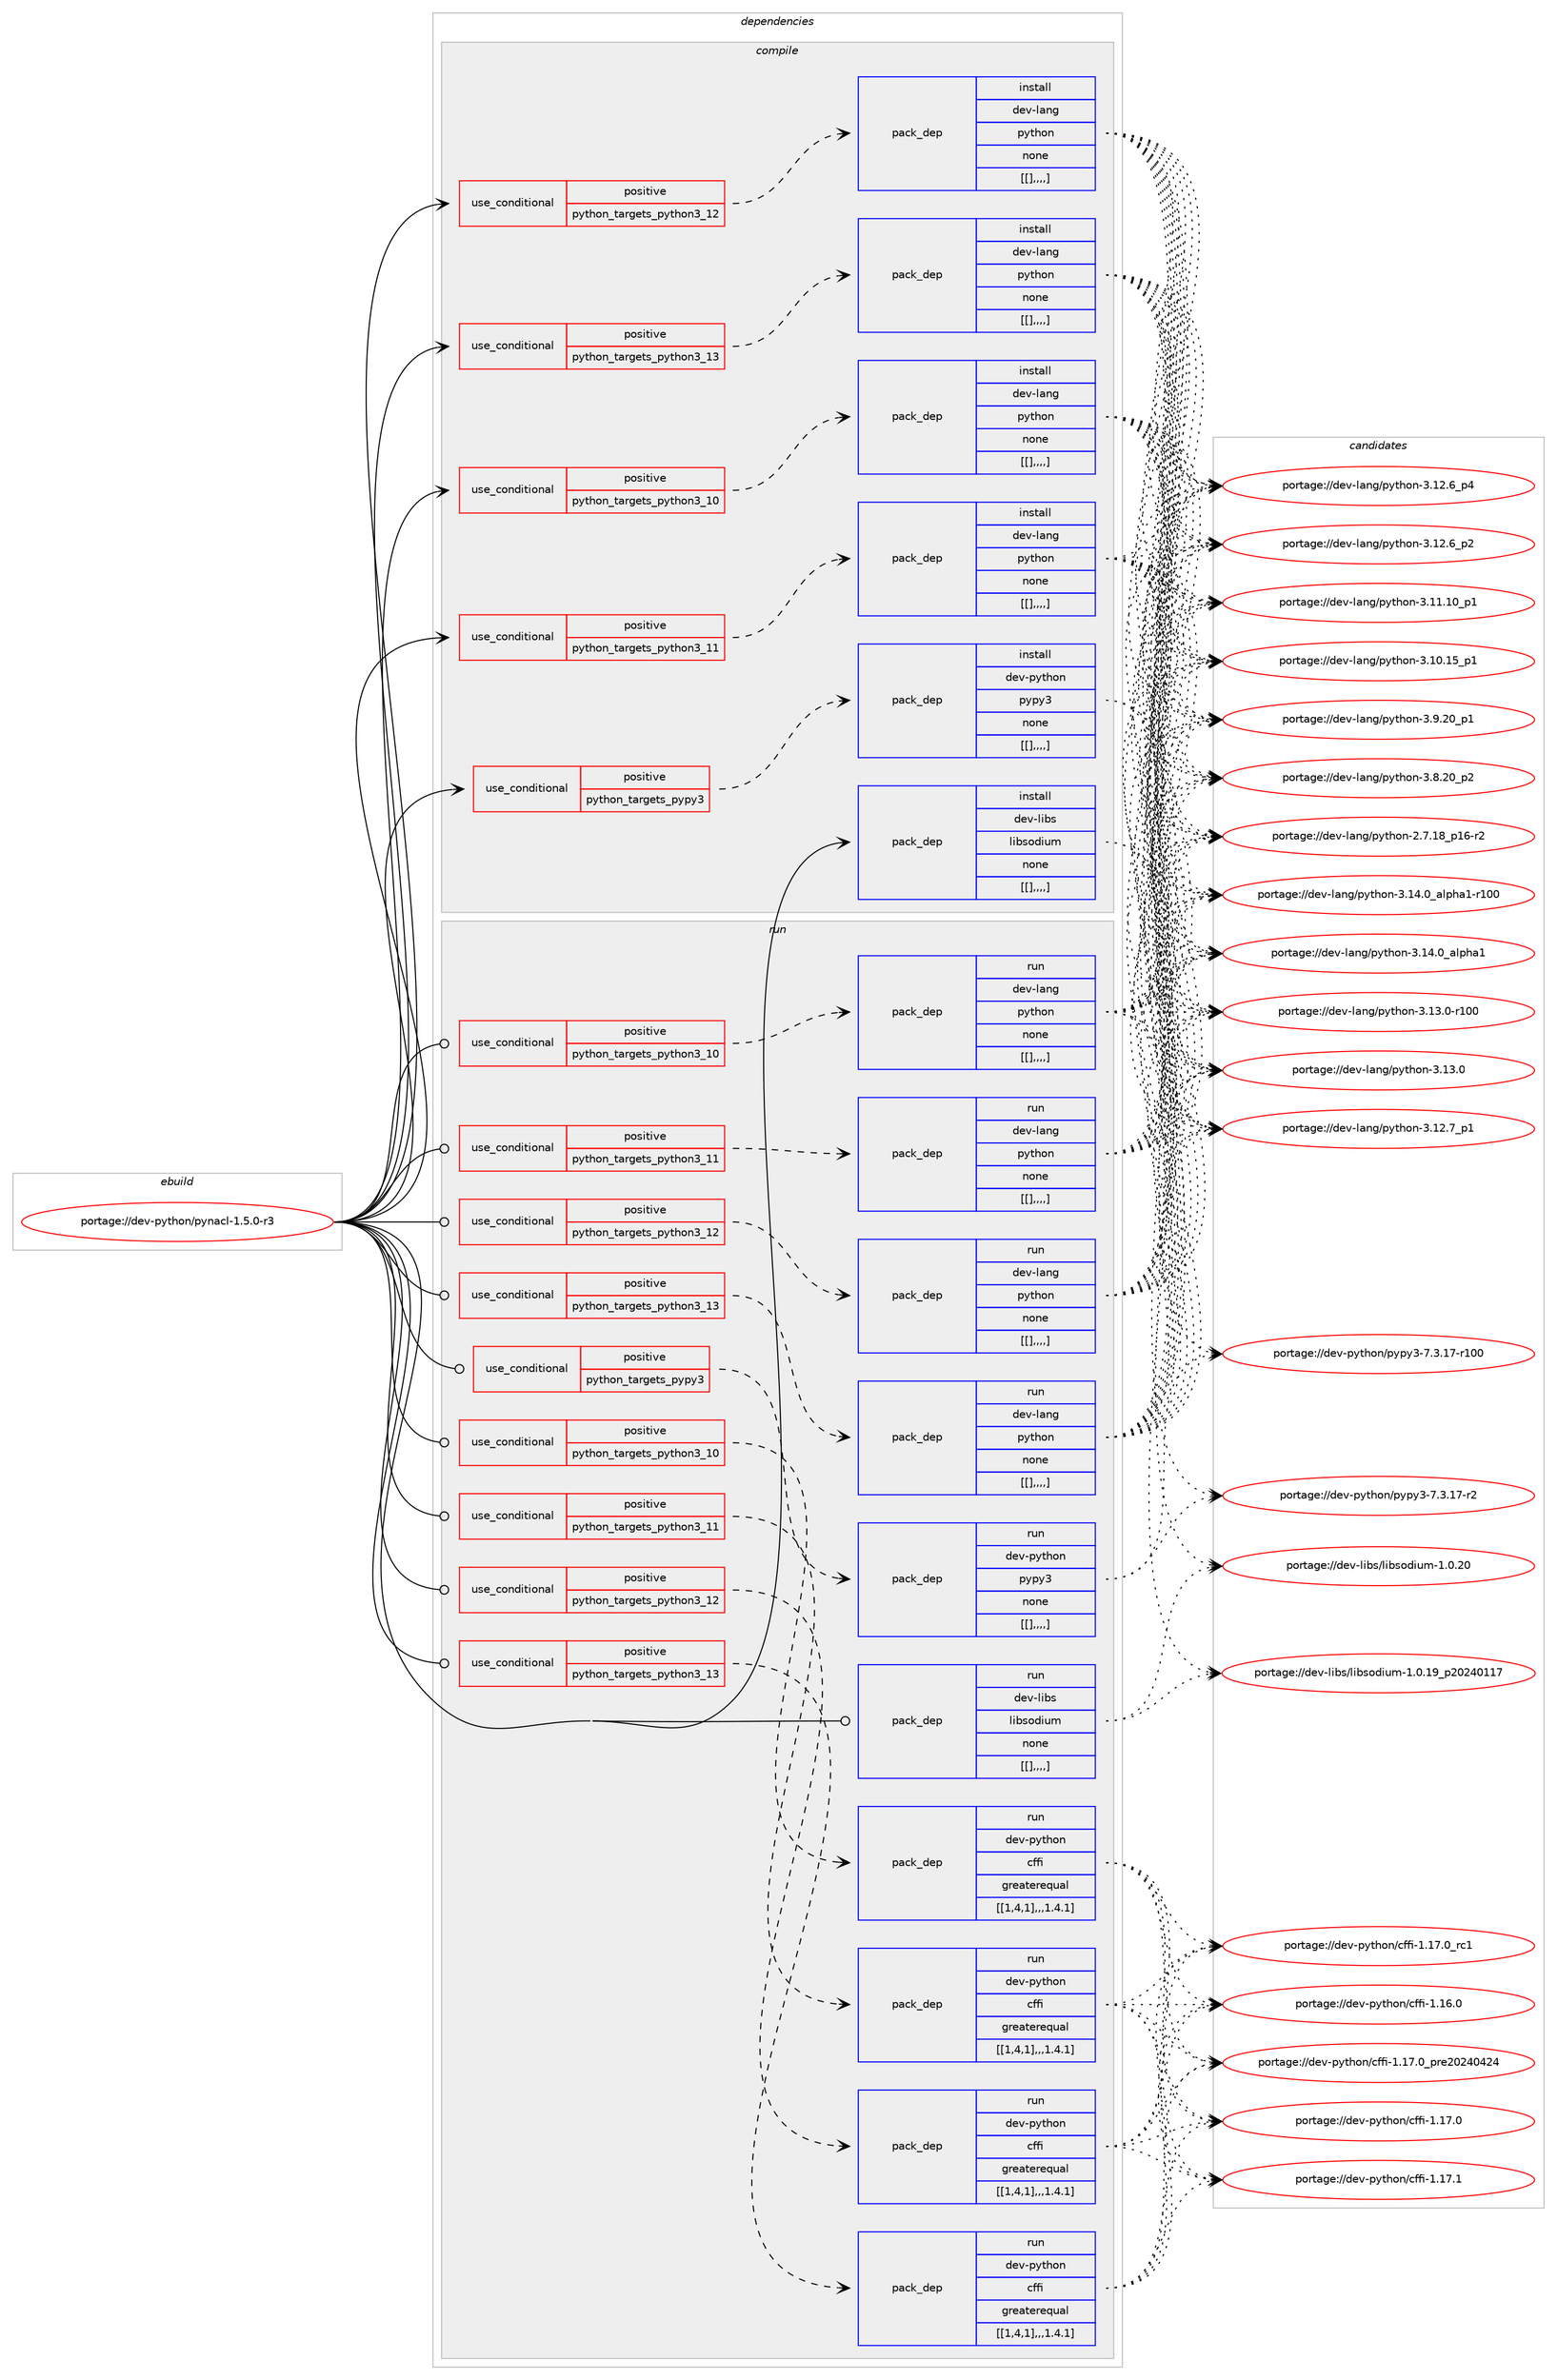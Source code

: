 digraph prolog {

# *************
# Graph options
# *************

newrank=true;
concentrate=true;
compound=true;
graph [rankdir=LR,fontname=Helvetica,fontsize=10,ranksep=1.5];#, ranksep=2.5, nodesep=0.2];
edge  [arrowhead=vee];
node  [fontname=Helvetica,fontsize=10];

# **********
# The ebuild
# **********

subgraph cluster_leftcol {
color=gray;
label=<<i>ebuild</i>>;
id [label="portage://dev-python/pynacl-1.5.0-r3", color=red, width=4, href="../dev-python/pynacl-1.5.0-r3.svg"];
}

# ****************
# The dependencies
# ****************

subgraph cluster_midcol {
color=gray;
label=<<i>dependencies</i>>;
subgraph cluster_compile {
fillcolor="#eeeeee";
style=filled;
label=<<i>compile</i>>;
subgraph cond39796 {
dependency163844 [label=<<TABLE BORDER="0" CELLBORDER="1" CELLSPACING="0" CELLPADDING="4"><TR><TD ROWSPAN="3" CELLPADDING="10">use_conditional</TD></TR><TR><TD>positive</TD></TR><TR><TD>python_targets_pypy3</TD></TR></TABLE>>, shape=none, color=red];
subgraph pack122726 {
dependency163864 [label=<<TABLE BORDER="0" CELLBORDER="1" CELLSPACING="0" CELLPADDING="4" WIDTH="220"><TR><TD ROWSPAN="6" CELLPADDING="30">pack_dep</TD></TR><TR><TD WIDTH="110">install</TD></TR><TR><TD>dev-python</TD></TR><TR><TD>pypy3</TD></TR><TR><TD>none</TD></TR><TR><TD>[[],,,,]</TD></TR></TABLE>>, shape=none, color=blue];
}
dependency163844:e -> dependency163864:w [weight=20,style="dashed",arrowhead="vee"];
}
id:e -> dependency163844:w [weight=20,style="solid",arrowhead="vee"];
subgraph cond39816 {
dependency163869 [label=<<TABLE BORDER="0" CELLBORDER="1" CELLSPACING="0" CELLPADDING="4"><TR><TD ROWSPAN="3" CELLPADDING="10">use_conditional</TD></TR><TR><TD>positive</TD></TR><TR><TD>python_targets_python3_10</TD></TR></TABLE>>, shape=none, color=red];
subgraph pack122745 {
dependency163897 [label=<<TABLE BORDER="0" CELLBORDER="1" CELLSPACING="0" CELLPADDING="4" WIDTH="220"><TR><TD ROWSPAN="6" CELLPADDING="30">pack_dep</TD></TR><TR><TD WIDTH="110">install</TD></TR><TR><TD>dev-lang</TD></TR><TR><TD>python</TD></TR><TR><TD>none</TD></TR><TR><TD>[[],,,,]</TD></TR></TABLE>>, shape=none, color=blue];
}
dependency163869:e -> dependency163897:w [weight=20,style="dashed",arrowhead="vee"];
}
id:e -> dependency163869:w [weight=20,style="solid",arrowhead="vee"];
subgraph cond39832 {
dependency163901 [label=<<TABLE BORDER="0" CELLBORDER="1" CELLSPACING="0" CELLPADDING="4"><TR><TD ROWSPAN="3" CELLPADDING="10">use_conditional</TD></TR><TR><TD>positive</TD></TR><TR><TD>python_targets_python3_11</TD></TR></TABLE>>, shape=none, color=red];
subgraph pack122751 {
dependency163984 [label=<<TABLE BORDER="0" CELLBORDER="1" CELLSPACING="0" CELLPADDING="4" WIDTH="220"><TR><TD ROWSPAN="6" CELLPADDING="30">pack_dep</TD></TR><TR><TD WIDTH="110">install</TD></TR><TR><TD>dev-lang</TD></TR><TR><TD>python</TD></TR><TR><TD>none</TD></TR><TR><TD>[[],,,,]</TD></TR></TABLE>>, shape=none, color=blue];
}
dependency163901:e -> dependency163984:w [weight=20,style="dashed",arrowhead="vee"];
}
id:e -> dependency163901:w [weight=20,style="solid",arrowhead="vee"];
subgraph cond39870 {
dependency163989 [label=<<TABLE BORDER="0" CELLBORDER="1" CELLSPACING="0" CELLPADDING="4"><TR><TD ROWSPAN="3" CELLPADDING="10">use_conditional</TD></TR><TR><TD>positive</TD></TR><TR><TD>python_targets_python3_12</TD></TR></TABLE>>, shape=none, color=red];
subgraph pack122851 {
dependency164106 [label=<<TABLE BORDER="0" CELLBORDER="1" CELLSPACING="0" CELLPADDING="4" WIDTH="220"><TR><TD ROWSPAN="6" CELLPADDING="30">pack_dep</TD></TR><TR><TD WIDTH="110">install</TD></TR><TR><TD>dev-lang</TD></TR><TR><TD>python</TD></TR><TR><TD>none</TD></TR><TR><TD>[[],,,,]</TD></TR></TABLE>>, shape=none, color=blue];
}
dependency163989:e -> dependency164106:w [weight=20,style="dashed",arrowhead="vee"];
}
id:e -> dependency163989:w [weight=20,style="solid",arrowhead="vee"];
subgraph cond39919 {
dependency164167 [label=<<TABLE BORDER="0" CELLBORDER="1" CELLSPACING="0" CELLPADDING="4"><TR><TD ROWSPAN="3" CELLPADDING="10">use_conditional</TD></TR><TR><TD>positive</TD></TR><TR><TD>python_targets_python3_13</TD></TR></TABLE>>, shape=none, color=red];
subgraph pack122904 {
dependency164187 [label=<<TABLE BORDER="0" CELLBORDER="1" CELLSPACING="0" CELLPADDING="4" WIDTH="220"><TR><TD ROWSPAN="6" CELLPADDING="30">pack_dep</TD></TR><TR><TD WIDTH="110">install</TD></TR><TR><TD>dev-lang</TD></TR><TR><TD>python</TD></TR><TR><TD>none</TD></TR><TR><TD>[[],,,,]</TD></TR></TABLE>>, shape=none, color=blue];
}
dependency164167:e -> dependency164187:w [weight=20,style="dashed",arrowhead="vee"];
}
id:e -> dependency164167:w [weight=20,style="solid",arrowhead="vee"];
subgraph pack122917 {
dependency164193 [label=<<TABLE BORDER="0" CELLBORDER="1" CELLSPACING="0" CELLPADDING="4" WIDTH="220"><TR><TD ROWSPAN="6" CELLPADDING="30">pack_dep</TD></TR><TR><TD WIDTH="110">install</TD></TR><TR><TD>dev-libs</TD></TR><TR><TD>libsodium</TD></TR><TR><TD>none</TD></TR><TR><TD>[[],,,,]</TD></TR></TABLE>>, shape=none, color=blue];
}
id:e -> dependency164193:w [weight=20,style="solid",arrowhead="vee"];
}
subgraph cluster_compileandrun {
fillcolor="#eeeeee";
style=filled;
label=<<i>compile and run</i>>;
}
subgraph cluster_run {
fillcolor="#eeeeee";
style=filled;
label=<<i>run</i>>;
subgraph cond39958 {
dependency164214 [label=<<TABLE BORDER="0" CELLBORDER="1" CELLSPACING="0" CELLPADDING="4"><TR><TD ROWSPAN="3" CELLPADDING="10">use_conditional</TD></TR><TR><TD>positive</TD></TR><TR><TD>python_targets_pypy3</TD></TR></TABLE>>, shape=none, color=red];
subgraph pack122957 {
dependency164290 [label=<<TABLE BORDER="0" CELLBORDER="1" CELLSPACING="0" CELLPADDING="4" WIDTH="220"><TR><TD ROWSPAN="6" CELLPADDING="30">pack_dep</TD></TR><TR><TD WIDTH="110">run</TD></TR><TR><TD>dev-python</TD></TR><TR><TD>pypy3</TD></TR><TR><TD>none</TD></TR><TR><TD>[[],,,,]</TD></TR></TABLE>>, shape=none, color=blue];
}
dependency164214:e -> dependency164290:w [weight=20,style="dashed",arrowhead="vee"];
}
id:e -> dependency164214:w [weight=20,style="solid",arrowhead="odot"];
subgraph cond40017 {
dependency164328 [label=<<TABLE BORDER="0" CELLBORDER="1" CELLSPACING="0" CELLPADDING="4"><TR><TD ROWSPAN="3" CELLPADDING="10">use_conditional</TD></TR><TR><TD>positive</TD></TR><TR><TD>python_targets_python3_10</TD></TR></TABLE>>, shape=none, color=red];
subgraph pack123009 {
dependency164408 [label=<<TABLE BORDER="0" CELLBORDER="1" CELLSPACING="0" CELLPADDING="4" WIDTH="220"><TR><TD ROWSPAN="6" CELLPADDING="30">pack_dep</TD></TR><TR><TD WIDTH="110">run</TD></TR><TR><TD>dev-lang</TD></TR><TR><TD>python</TD></TR><TR><TD>none</TD></TR><TR><TD>[[],,,,]</TD></TR></TABLE>>, shape=none, color=blue];
}
dependency164328:e -> dependency164408:w [weight=20,style="dashed",arrowhead="vee"];
}
id:e -> dependency164328:w [weight=20,style="solid",arrowhead="odot"];
subgraph cond40080 {
dependency164470 [label=<<TABLE BORDER="0" CELLBORDER="1" CELLSPACING="0" CELLPADDING="4"><TR><TD ROWSPAN="3" CELLPADDING="10">use_conditional</TD></TR><TR><TD>positive</TD></TR><TR><TD>python_targets_python3_10</TD></TR></TABLE>>, shape=none, color=red];
subgraph pack123092 {
dependency164518 [label=<<TABLE BORDER="0" CELLBORDER="1" CELLSPACING="0" CELLPADDING="4" WIDTH="220"><TR><TD ROWSPAN="6" CELLPADDING="30">pack_dep</TD></TR><TR><TD WIDTH="110">run</TD></TR><TR><TD>dev-python</TD></TR><TR><TD>cffi</TD></TR><TR><TD>greaterequal</TD></TR><TR><TD>[[1,4,1],,,1.4.1]</TD></TR></TABLE>>, shape=none, color=blue];
}
dependency164470:e -> dependency164518:w [weight=20,style="dashed",arrowhead="vee"];
}
id:e -> dependency164470:w [weight=20,style="solid",arrowhead="odot"];
subgraph cond40105 {
dependency164544 [label=<<TABLE BORDER="0" CELLBORDER="1" CELLSPACING="0" CELLPADDING="4"><TR><TD ROWSPAN="3" CELLPADDING="10">use_conditional</TD></TR><TR><TD>positive</TD></TR><TR><TD>python_targets_python3_11</TD></TR></TABLE>>, shape=none, color=red];
subgraph pack123110 {
dependency164566 [label=<<TABLE BORDER="0" CELLBORDER="1" CELLSPACING="0" CELLPADDING="4" WIDTH="220"><TR><TD ROWSPAN="6" CELLPADDING="30">pack_dep</TD></TR><TR><TD WIDTH="110">run</TD></TR><TR><TD>dev-lang</TD></TR><TR><TD>python</TD></TR><TR><TD>none</TD></TR><TR><TD>[[],,,,]</TD></TR></TABLE>>, shape=none, color=blue];
}
dependency164544:e -> dependency164566:w [weight=20,style="dashed",arrowhead="vee"];
}
id:e -> dependency164544:w [weight=20,style="solid",arrowhead="odot"];
subgraph cond40122 {
dependency164571 [label=<<TABLE BORDER="0" CELLBORDER="1" CELLSPACING="0" CELLPADDING="4"><TR><TD ROWSPAN="3" CELLPADDING="10">use_conditional</TD></TR><TR><TD>positive</TD></TR><TR><TD>python_targets_python3_11</TD></TR></TABLE>>, shape=none, color=red];
subgraph pack123123 {
dependency164572 [label=<<TABLE BORDER="0" CELLBORDER="1" CELLSPACING="0" CELLPADDING="4" WIDTH="220"><TR><TD ROWSPAN="6" CELLPADDING="30">pack_dep</TD></TR><TR><TD WIDTH="110">run</TD></TR><TR><TD>dev-python</TD></TR><TR><TD>cffi</TD></TR><TR><TD>greaterequal</TD></TR><TR><TD>[[1,4,1],,,1.4.1]</TD></TR></TABLE>>, shape=none, color=blue];
}
dependency164571:e -> dependency164572:w [weight=20,style="dashed",arrowhead="vee"];
}
id:e -> dependency164571:w [weight=20,style="solid",arrowhead="odot"];
subgraph cond40124 {
dependency164690 [label=<<TABLE BORDER="0" CELLBORDER="1" CELLSPACING="0" CELLPADDING="4"><TR><TD ROWSPAN="3" CELLPADDING="10">use_conditional</TD></TR><TR><TD>positive</TD></TR><TR><TD>python_targets_python3_12</TD></TR></TABLE>>, shape=none, color=red];
subgraph pack123242 {
dependency164782 [label=<<TABLE BORDER="0" CELLBORDER="1" CELLSPACING="0" CELLPADDING="4" WIDTH="220"><TR><TD ROWSPAN="6" CELLPADDING="30">pack_dep</TD></TR><TR><TD WIDTH="110">run</TD></TR><TR><TD>dev-lang</TD></TR><TR><TD>python</TD></TR><TR><TD>none</TD></TR><TR><TD>[[],,,,]</TD></TR></TABLE>>, shape=none, color=blue];
}
dependency164690:e -> dependency164782:w [weight=20,style="dashed",arrowhead="vee"];
}
id:e -> dependency164690:w [weight=20,style="solid",arrowhead="odot"];
subgraph cond40227 {
dependency164855 [label=<<TABLE BORDER="0" CELLBORDER="1" CELLSPACING="0" CELLPADDING="4"><TR><TD ROWSPAN="3" CELLPADDING="10">use_conditional</TD></TR><TR><TD>positive</TD></TR><TR><TD>python_targets_python3_12</TD></TR></TABLE>>, shape=none, color=red];
subgraph pack123300 {
dependency164857 [label=<<TABLE BORDER="0" CELLBORDER="1" CELLSPACING="0" CELLPADDING="4" WIDTH="220"><TR><TD ROWSPAN="6" CELLPADDING="30">pack_dep</TD></TR><TR><TD WIDTH="110">run</TD></TR><TR><TD>dev-python</TD></TR><TR><TD>cffi</TD></TR><TR><TD>greaterequal</TD></TR><TR><TD>[[1,4,1],,,1.4.1]</TD></TR></TABLE>>, shape=none, color=blue];
}
dependency164855:e -> dependency164857:w [weight=20,style="dashed",arrowhead="vee"];
}
id:e -> dependency164855:w [weight=20,style="solid",arrowhead="odot"];
subgraph cond40246 {
dependency164907 [label=<<TABLE BORDER="0" CELLBORDER="1" CELLSPACING="0" CELLPADDING="4"><TR><TD ROWSPAN="3" CELLPADDING="10">use_conditional</TD></TR><TR><TD>positive</TD></TR><TR><TD>python_targets_python3_13</TD></TR></TABLE>>, shape=none, color=red];
subgraph pack123325 {
dependency164909 [label=<<TABLE BORDER="0" CELLBORDER="1" CELLSPACING="0" CELLPADDING="4" WIDTH="220"><TR><TD ROWSPAN="6" CELLPADDING="30">pack_dep</TD></TR><TR><TD WIDTH="110">run</TD></TR><TR><TD>dev-lang</TD></TR><TR><TD>python</TD></TR><TR><TD>none</TD></TR><TR><TD>[[],,,,]</TD></TR></TABLE>>, shape=none, color=blue];
}
dependency164907:e -> dependency164909:w [weight=20,style="dashed",arrowhead="vee"];
}
id:e -> dependency164907:w [weight=20,style="solid",arrowhead="odot"];
subgraph cond40262 {
dependency164979 [label=<<TABLE BORDER="0" CELLBORDER="1" CELLSPACING="0" CELLPADDING="4"><TR><TD ROWSPAN="3" CELLPADDING="10">use_conditional</TD></TR><TR><TD>positive</TD></TR><TR><TD>python_targets_python3_13</TD></TR></TABLE>>, shape=none, color=red];
subgraph pack123371 {
dependency165104 [label=<<TABLE BORDER="0" CELLBORDER="1" CELLSPACING="0" CELLPADDING="4" WIDTH="220"><TR><TD ROWSPAN="6" CELLPADDING="30">pack_dep</TD></TR><TR><TD WIDTH="110">run</TD></TR><TR><TD>dev-python</TD></TR><TR><TD>cffi</TD></TR><TR><TD>greaterequal</TD></TR><TR><TD>[[1,4,1],,,1.4.1]</TD></TR></TABLE>>, shape=none, color=blue];
}
dependency164979:e -> dependency165104:w [weight=20,style="dashed",arrowhead="vee"];
}
id:e -> dependency164979:w [weight=20,style="solid",arrowhead="odot"];
subgraph pack123447 {
dependency165108 [label=<<TABLE BORDER="0" CELLBORDER="1" CELLSPACING="0" CELLPADDING="4" WIDTH="220"><TR><TD ROWSPAN="6" CELLPADDING="30">pack_dep</TD></TR><TR><TD WIDTH="110">run</TD></TR><TR><TD>dev-libs</TD></TR><TR><TD>libsodium</TD></TR><TR><TD>none</TD></TR><TR><TD>[[],,,,]</TD></TR></TABLE>>, shape=none, color=blue];
}
id:e -> dependency165108:w [weight=20,style="solid",arrowhead="odot"];
}
}

# **************
# The candidates
# **************

subgraph cluster_choices {
rank=same;
color=gray;
label=<<i>candidates</i>>;

subgraph choice123118 {
color=black;
nodesep=1;
choice100101118451121211161041111104711212111212151455546514649554511450 [label="portage://dev-python/pypy3-7.3.17-r2", color=red, width=4,href="../dev-python/pypy3-7.3.17-r2.svg"];
choice1001011184511212111610411111047112121112121514555465146495545114494848 [label="portage://dev-python/pypy3-7.3.17-r100", color=red, width=4,href="../dev-python/pypy3-7.3.17-r100.svg"];
dependency163864:e -> choice100101118451121211161041111104711212111212151455546514649554511450:w [style=dotted,weight="100"];
dependency163864:e -> choice1001011184511212111610411111047112121112121514555465146495545114494848:w [style=dotted,weight="100"];
}
subgraph choice123119 {
color=black;
nodesep=1;
choice100101118451089711010347112121116104111110455146495246489597108112104974945114494848 [label="portage://dev-lang/python-3.14.0_alpha1-r100", color=red, width=4,href="../dev-lang/python-3.14.0_alpha1-r100.svg"];
choice1001011184510897110103471121211161041111104551464952464895971081121049749 [label="portage://dev-lang/python-3.14.0_alpha1", color=red, width=4,href="../dev-lang/python-3.14.0_alpha1.svg"];
choice1001011184510897110103471121211161041111104551464951464845114494848 [label="portage://dev-lang/python-3.13.0-r100", color=red, width=4,href="../dev-lang/python-3.13.0-r100.svg"];
choice10010111845108971101034711212111610411111045514649514648 [label="portage://dev-lang/python-3.13.0", color=red, width=4,href="../dev-lang/python-3.13.0.svg"];
choice100101118451089711010347112121116104111110455146495046559511249 [label="portage://dev-lang/python-3.12.7_p1", color=red, width=4,href="../dev-lang/python-3.12.7_p1.svg"];
choice100101118451089711010347112121116104111110455146495046549511252 [label="portage://dev-lang/python-3.12.6_p4", color=red, width=4,href="../dev-lang/python-3.12.6_p4.svg"];
choice100101118451089711010347112121116104111110455146495046549511250 [label="portage://dev-lang/python-3.12.6_p2", color=red, width=4,href="../dev-lang/python-3.12.6_p2.svg"];
choice10010111845108971101034711212111610411111045514649494649489511249 [label="portage://dev-lang/python-3.11.10_p1", color=red, width=4,href="../dev-lang/python-3.11.10_p1.svg"];
choice10010111845108971101034711212111610411111045514649484649539511249 [label="portage://dev-lang/python-3.10.15_p1", color=red, width=4,href="../dev-lang/python-3.10.15_p1.svg"];
choice100101118451089711010347112121116104111110455146574650489511249 [label="portage://dev-lang/python-3.9.20_p1", color=red, width=4,href="../dev-lang/python-3.9.20_p1.svg"];
choice100101118451089711010347112121116104111110455146564650489511250 [label="portage://dev-lang/python-3.8.20_p2", color=red, width=4,href="../dev-lang/python-3.8.20_p2.svg"];
choice100101118451089711010347112121116104111110455046554649569511249544511450 [label="portage://dev-lang/python-2.7.18_p16-r2", color=red, width=4,href="../dev-lang/python-2.7.18_p16-r2.svg"];
dependency163897:e -> choice100101118451089711010347112121116104111110455146495246489597108112104974945114494848:w [style=dotted,weight="100"];
dependency163897:e -> choice1001011184510897110103471121211161041111104551464952464895971081121049749:w [style=dotted,weight="100"];
dependency163897:e -> choice1001011184510897110103471121211161041111104551464951464845114494848:w [style=dotted,weight="100"];
dependency163897:e -> choice10010111845108971101034711212111610411111045514649514648:w [style=dotted,weight="100"];
dependency163897:e -> choice100101118451089711010347112121116104111110455146495046559511249:w [style=dotted,weight="100"];
dependency163897:e -> choice100101118451089711010347112121116104111110455146495046549511252:w [style=dotted,weight="100"];
dependency163897:e -> choice100101118451089711010347112121116104111110455146495046549511250:w [style=dotted,weight="100"];
dependency163897:e -> choice10010111845108971101034711212111610411111045514649494649489511249:w [style=dotted,weight="100"];
dependency163897:e -> choice10010111845108971101034711212111610411111045514649484649539511249:w [style=dotted,weight="100"];
dependency163897:e -> choice100101118451089711010347112121116104111110455146574650489511249:w [style=dotted,weight="100"];
dependency163897:e -> choice100101118451089711010347112121116104111110455146564650489511250:w [style=dotted,weight="100"];
dependency163897:e -> choice100101118451089711010347112121116104111110455046554649569511249544511450:w [style=dotted,weight="100"];
}
subgraph choice123142 {
color=black;
nodesep=1;
choice100101118451089711010347112121116104111110455146495246489597108112104974945114494848 [label="portage://dev-lang/python-3.14.0_alpha1-r100", color=red, width=4,href="../dev-lang/python-3.14.0_alpha1-r100.svg"];
choice1001011184510897110103471121211161041111104551464952464895971081121049749 [label="portage://dev-lang/python-3.14.0_alpha1", color=red, width=4,href="../dev-lang/python-3.14.0_alpha1.svg"];
choice1001011184510897110103471121211161041111104551464951464845114494848 [label="portage://dev-lang/python-3.13.0-r100", color=red, width=4,href="../dev-lang/python-3.13.0-r100.svg"];
choice10010111845108971101034711212111610411111045514649514648 [label="portage://dev-lang/python-3.13.0", color=red, width=4,href="../dev-lang/python-3.13.0.svg"];
choice100101118451089711010347112121116104111110455146495046559511249 [label="portage://dev-lang/python-3.12.7_p1", color=red, width=4,href="../dev-lang/python-3.12.7_p1.svg"];
choice100101118451089711010347112121116104111110455146495046549511252 [label="portage://dev-lang/python-3.12.6_p4", color=red, width=4,href="../dev-lang/python-3.12.6_p4.svg"];
choice100101118451089711010347112121116104111110455146495046549511250 [label="portage://dev-lang/python-3.12.6_p2", color=red, width=4,href="../dev-lang/python-3.12.6_p2.svg"];
choice10010111845108971101034711212111610411111045514649494649489511249 [label="portage://dev-lang/python-3.11.10_p1", color=red, width=4,href="../dev-lang/python-3.11.10_p1.svg"];
choice10010111845108971101034711212111610411111045514649484649539511249 [label="portage://dev-lang/python-3.10.15_p1", color=red, width=4,href="../dev-lang/python-3.10.15_p1.svg"];
choice100101118451089711010347112121116104111110455146574650489511249 [label="portage://dev-lang/python-3.9.20_p1", color=red, width=4,href="../dev-lang/python-3.9.20_p1.svg"];
choice100101118451089711010347112121116104111110455146564650489511250 [label="portage://dev-lang/python-3.8.20_p2", color=red, width=4,href="../dev-lang/python-3.8.20_p2.svg"];
choice100101118451089711010347112121116104111110455046554649569511249544511450 [label="portage://dev-lang/python-2.7.18_p16-r2", color=red, width=4,href="../dev-lang/python-2.7.18_p16-r2.svg"];
dependency163984:e -> choice100101118451089711010347112121116104111110455146495246489597108112104974945114494848:w [style=dotted,weight="100"];
dependency163984:e -> choice1001011184510897110103471121211161041111104551464952464895971081121049749:w [style=dotted,weight="100"];
dependency163984:e -> choice1001011184510897110103471121211161041111104551464951464845114494848:w [style=dotted,weight="100"];
dependency163984:e -> choice10010111845108971101034711212111610411111045514649514648:w [style=dotted,weight="100"];
dependency163984:e -> choice100101118451089711010347112121116104111110455146495046559511249:w [style=dotted,weight="100"];
dependency163984:e -> choice100101118451089711010347112121116104111110455146495046549511252:w [style=dotted,weight="100"];
dependency163984:e -> choice100101118451089711010347112121116104111110455146495046549511250:w [style=dotted,weight="100"];
dependency163984:e -> choice10010111845108971101034711212111610411111045514649494649489511249:w [style=dotted,weight="100"];
dependency163984:e -> choice10010111845108971101034711212111610411111045514649484649539511249:w [style=dotted,weight="100"];
dependency163984:e -> choice100101118451089711010347112121116104111110455146574650489511249:w [style=dotted,weight="100"];
dependency163984:e -> choice100101118451089711010347112121116104111110455146564650489511250:w [style=dotted,weight="100"];
dependency163984:e -> choice100101118451089711010347112121116104111110455046554649569511249544511450:w [style=dotted,weight="100"];
}
subgraph choice123154 {
color=black;
nodesep=1;
choice100101118451089711010347112121116104111110455146495246489597108112104974945114494848 [label="portage://dev-lang/python-3.14.0_alpha1-r100", color=red, width=4,href="../dev-lang/python-3.14.0_alpha1-r100.svg"];
choice1001011184510897110103471121211161041111104551464952464895971081121049749 [label="portage://dev-lang/python-3.14.0_alpha1", color=red, width=4,href="../dev-lang/python-3.14.0_alpha1.svg"];
choice1001011184510897110103471121211161041111104551464951464845114494848 [label="portage://dev-lang/python-3.13.0-r100", color=red, width=4,href="../dev-lang/python-3.13.0-r100.svg"];
choice10010111845108971101034711212111610411111045514649514648 [label="portage://dev-lang/python-3.13.0", color=red, width=4,href="../dev-lang/python-3.13.0.svg"];
choice100101118451089711010347112121116104111110455146495046559511249 [label="portage://dev-lang/python-3.12.7_p1", color=red, width=4,href="../dev-lang/python-3.12.7_p1.svg"];
choice100101118451089711010347112121116104111110455146495046549511252 [label="portage://dev-lang/python-3.12.6_p4", color=red, width=4,href="../dev-lang/python-3.12.6_p4.svg"];
choice100101118451089711010347112121116104111110455146495046549511250 [label="portage://dev-lang/python-3.12.6_p2", color=red, width=4,href="../dev-lang/python-3.12.6_p2.svg"];
choice10010111845108971101034711212111610411111045514649494649489511249 [label="portage://dev-lang/python-3.11.10_p1", color=red, width=4,href="../dev-lang/python-3.11.10_p1.svg"];
choice10010111845108971101034711212111610411111045514649484649539511249 [label="portage://dev-lang/python-3.10.15_p1", color=red, width=4,href="../dev-lang/python-3.10.15_p1.svg"];
choice100101118451089711010347112121116104111110455146574650489511249 [label="portage://dev-lang/python-3.9.20_p1", color=red, width=4,href="../dev-lang/python-3.9.20_p1.svg"];
choice100101118451089711010347112121116104111110455146564650489511250 [label="portage://dev-lang/python-3.8.20_p2", color=red, width=4,href="../dev-lang/python-3.8.20_p2.svg"];
choice100101118451089711010347112121116104111110455046554649569511249544511450 [label="portage://dev-lang/python-2.7.18_p16-r2", color=red, width=4,href="../dev-lang/python-2.7.18_p16-r2.svg"];
dependency164106:e -> choice100101118451089711010347112121116104111110455146495246489597108112104974945114494848:w [style=dotted,weight="100"];
dependency164106:e -> choice1001011184510897110103471121211161041111104551464952464895971081121049749:w [style=dotted,weight="100"];
dependency164106:e -> choice1001011184510897110103471121211161041111104551464951464845114494848:w [style=dotted,weight="100"];
dependency164106:e -> choice10010111845108971101034711212111610411111045514649514648:w [style=dotted,weight="100"];
dependency164106:e -> choice100101118451089711010347112121116104111110455146495046559511249:w [style=dotted,weight="100"];
dependency164106:e -> choice100101118451089711010347112121116104111110455146495046549511252:w [style=dotted,weight="100"];
dependency164106:e -> choice100101118451089711010347112121116104111110455146495046549511250:w [style=dotted,weight="100"];
dependency164106:e -> choice10010111845108971101034711212111610411111045514649494649489511249:w [style=dotted,weight="100"];
dependency164106:e -> choice10010111845108971101034711212111610411111045514649484649539511249:w [style=dotted,weight="100"];
dependency164106:e -> choice100101118451089711010347112121116104111110455146574650489511249:w [style=dotted,weight="100"];
dependency164106:e -> choice100101118451089711010347112121116104111110455146564650489511250:w [style=dotted,weight="100"];
dependency164106:e -> choice100101118451089711010347112121116104111110455046554649569511249544511450:w [style=dotted,weight="100"];
}
subgraph choice123180 {
color=black;
nodesep=1;
choice100101118451089711010347112121116104111110455146495246489597108112104974945114494848 [label="portage://dev-lang/python-3.14.0_alpha1-r100", color=red, width=4,href="../dev-lang/python-3.14.0_alpha1-r100.svg"];
choice1001011184510897110103471121211161041111104551464952464895971081121049749 [label="portage://dev-lang/python-3.14.0_alpha1", color=red, width=4,href="../dev-lang/python-3.14.0_alpha1.svg"];
choice1001011184510897110103471121211161041111104551464951464845114494848 [label="portage://dev-lang/python-3.13.0-r100", color=red, width=4,href="../dev-lang/python-3.13.0-r100.svg"];
choice10010111845108971101034711212111610411111045514649514648 [label="portage://dev-lang/python-3.13.0", color=red, width=4,href="../dev-lang/python-3.13.0.svg"];
choice100101118451089711010347112121116104111110455146495046559511249 [label="portage://dev-lang/python-3.12.7_p1", color=red, width=4,href="../dev-lang/python-3.12.7_p1.svg"];
choice100101118451089711010347112121116104111110455146495046549511252 [label="portage://dev-lang/python-3.12.6_p4", color=red, width=4,href="../dev-lang/python-3.12.6_p4.svg"];
choice100101118451089711010347112121116104111110455146495046549511250 [label="portage://dev-lang/python-3.12.6_p2", color=red, width=4,href="../dev-lang/python-3.12.6_p2.svg"];
choice10010111845108971101034711212111610411111045514649494649489511249 [label="portage://dev-lang/python-3.11.10_p1", color=red, width=4,href="../dev-lang/python-3.11.10_p1.svg"];
choice10010111845108971101034711212111610411111045514649484649539511249 [label="portage://dev-lang/python-3.10.15_p1", color=red, width=4,href="../dev-lang/python-3.10.15_p1.svg"];
choice100101118451089711010347112121116104111110455146574650489511249 [label="portage://dev-lang/python-3.9.20_p1", color=red, width=4,href="../dev-lang/python-3.9.20_p1.svg"];
choice100101118451089711010347112121116104111110455146564650489511250 [label="portage://dev-lang/python-3.8.20_p2", color=red, width=4,href="../dev-lang/python-3.8.20_p2.svg"];
choice100101118451089711010347112121116104111110455046554649569511249544511450 [label="portage://dev-lang/python-2.7.18_p16-r2", color=red, width=4,href="../dev-lang/python-2.7.18_p16-r2.svg"];
dependency164187:e -> choice100101118451089711010347112121116104111110455146495246489597108112104974945114494848:w [style=dotted,weight="100"];
dependency164187:e -> choice1001011184510897110103471121211161041111104551464952464895971081121049749:w [style=dotted,weight="100"];
dependency164187:e -> choice1001011184510897110103471121211161041111104551464951464845114494848:w [style=dotted,weight="100"];
dependency164187:e -> choice10010111845108971101034711212111610411111045514649514648:w [style=dotted,weight="100"];
dependency164187:e -> choice100101118451089711010347112121116104111110455146495046559511249:w [style=dotted,weight="100"];
dependency164187:e -> choice100101118451089711010347112121116104111110455146495046549511252:w [style=dotted,weight="100"];
dependency164187:e -> choice100101118451089711010347112121116104111110455146495046549511250:w [style=dotted,weight="100"];
dependency164187:e -> choice10010111845108971101034711212111610411111045514649494649489511249:w [style=dotted,weight="100"];
dependency164187:e -> choice10010111845108971101034711212111610411111045514649484649539511249:w [style=dotted,weight="100"];
dependency164187:e -> choice100101118451089711010347112121116104111110455146574650489511249:w [style=dotted,weight="100"];
dependency164187:e -> choice100101118451089711010347112121116104111110455146564650489511250:w [style=dotted,weight="100"];
dependency164187:e -> choice100101118451089711010347112121116104111110455046554649569511249544511450:w [style=dotted,weight="100"];
}
subgraph choice123202 {
color=black;
nodesep=1;
choice1001011184510810598115471081059811511110010511710945494648465048 [label="portage://dev-libs/libsodium-1.0.20", color=red, width=4,href="../dev-libs/libsodium-1.0.20.svg"];
choice1001011184510810598115471081059811511110010511710945494648464957951125048505248494955 [label="portage://dev-libs/libsodium-1.0.19_p20240117", color=red, width=4,href="../dev-libs/libsodium-1.0.19_p20240117.svg"];
dependency164193:e -> choice1001011184510810598115471081059811511110010511710945494648465048:w [style=dotted,weight="100"];
dependency164193:e -> choice1001011184510810598115471081059811511110010511710945494648464957951125048505248494955:w [style=dotted,weight="100"];
}
subgraph choice123209 {
color=black;
nodesep=1;
choice100101118451121211161041111104711212111212151455546514649554511450 [label="portage://dev-python/pypy3-7.3.17-r2", color=red, width=4,href="../dev-python/pypy3-7.3.17-r2.svg"];
choice1001011184511212111610411111047112121112121514555465146495545114494848 [label="portage://dev-python/pypy3-7.3.17-r100", color=red, width=4,href="../dev-python/pypy3-7.3.17-r100.svg"];
dependency164290:e -> choice100101118451121211161041111104711212111212151455546514649554511450:w [style=dotted,weight="100"];
dependency164290:e -> choice1001011184511212111610411111047112121112121514555465146495545114494848:w [style=dotted,weight="100"];
}
subgraph choice123212 {
color=black;
nodesep=1;
choice100101118451089711010347112121116104111110455146495246489597108112104974945114494848 [label="portage://dev-lang/python-3.14.0_alpha1-r100", color=red, width=4,href="../dev-lang/python-3.14.0_alpha1-r100.svg"];
choice1001011184510897110103471121211161041111104551464952464895971081121049749 [label="portage://dev-lang/python-3.14.0_alpha1", color=red, width=4,href="../dev-lang/python-3.14.0_alpha1.svg"];
choice1001011184510897110103471121211161041111104551464951464845114494848 [label="portage://dev-lang/python-3.13.0-r100", color=red, width=4,href="../dev-lang/python-3.13.0-r100.svg"];
choice10010111845108971101034711212111610411111045514649514648 [label="portage://dev-lang/python-3.13.0", color=red, width=4,href="../dev-lang/python-3.13.0.svg"];
choice100101118451089711010347112121116104111110455146495046559511249 [label="portage://dev-lang/python-3.12.7_p1", color=red, width=4,href="../dev-lang/python-3.12.7_p1.svg"];
choice100101118451089711010347112121116104111110455146495046549511252 [label="portage://dev-lang/python-3.12.6_p4", color=red, width=4,href="../dev-lang/python-3.12.6_p4.svg"];
choice100101118451089711010347112121116104111110455146495046549511250 [label="portage://dev-lang/python-3.12.6_p2", color=red, width=4,href="../dev-lang/python-3.12.6_p2.svg"];
choice10010111845108971101034711212111610411111045514649494649489511249 [label="portage://dev-lang/python-3.11.10_p1", color=red, width=4,href="../dev-lang/python-3.11.10_p1.svg"];
choice10010111845108971101034711212111610411111045514649484649539511249 [label="portage://dev-lang/python-3.10.15_p1", color=red, width=4,href="../dev-lang/python-3.10.15_p1.svg"];
choice100101118451089711010347112121116104111110455146574650489511249 [label="portage://dev-lang/python-3.9.20_p1", color=red, width=4,href="../dev-lang/python-3.9.20_p1.svg"];
choice100101118451089711010347112121116104111110455146564650489511250 [label="portage://dev-lang/python-3.8.20_p2", color=red, width=4,href="../dev-lang/python-3.8.20_p2.svg"];
choice100101118451089711010347112121116104111110455046554649569511249544511450 [label="portage://dev-lang/python-2.7.18_p16-r2", color=red, width=4,href="../dev-lang/python-2.7.18_p16-r2.svg"];
dependency164408:e -> choice100101118451089711010347112121116104111110455146495246489597108112104974945114494848:w [style=dotted,weight="100"];
dependency164408:e -> choice1001011184510897110103471121211161041111104551464952464895971081121049749:w [style=dotted,weight="100"];
dependency164408:e -> choice1001011184510897110103471121211161041111104551464951464845114494848:w [style=dotted,weight="100"];
dependency164408:e -> choice10010111845108971101034711212111610411111045514649514648:w [style=dotted,weight="100"];
dependency164408:e -> choice100101118451089711010347112121116104111110455146495046559511249:w [style=dotted,weight="100"];
dependency164408:e -> choice100101118451089711010347112121116104111110455146495046549511252:w [style=dotted,weight="100"];
dependency164408:e -> choice100101118451089711010347112121116104111110455146495046549511250:w [style=dotted,weight="100"];
dependency164408:e -> choice10010111845108971101034711212111610411111045514649494649489511249:w [style=dotted,weight="100"];
dependency164408:e -> choice10010111845108971101034711212111610411111045514649484649539511249:w [style=dotted,weight="100"];
dependency164408:e -> choice100101118451089711010347112121116104111110455146574650489511249:w [style=dotted,weight="100"];
dependency164408:e -> choice100101118451089711010347112121116104111110455146564650489511250:w [style=dotted,weight="100"];
dependency164408:e -> choice100101118451089711010347112121116104111110455046554649569511249544511450:w [style=dotted,weight="100"];
}
subgraph choice123227 {
color=black;
nodesep=1;
choice10010111845112121116104111110479910210210545494649554649 [label="portage://dev-python/cffi-1.17.1", color=red, width=4,href="../dev-python/cffi-1.17.1.svg"];
choice10010111845112121116104111110479910210210545494649554648951149949 [label="portage://dev-python/cffi-1.17.0_rc1", color=red, width=4,href="../dev-python/cffi-1.17.0_rc1.svg"];
choice10010111845112121116104111110479910210210545494649554648951121141015048505248525052 [label="portage://dev-python/cffi-1.17.0_pre20240424", color=red, width=4,href="../dev-python/cffi-1.17.0_pre20240424.svg"];
choice10010111845112121116104111110479910210210545494649554648 [label="portage://dev-python/cffi-1.17.0", color=red, width=4,href="../dev-python/cffi-1.17.0.svg"];
choice10010111845112121116104111110479910210210545494649544648 [label="portage://dev-python/cffi-1.16.0", color=red, width=4,href="../dev-python/cffi-1.16.0.svg"];
dependency164518:e -> choice10010111845112121116104111110479910210210545494649554649:w [style=dotted,weight="100"];
dependency164518:e -> choice10010111845112121116104111110479910210210545494649554648951149949:w [style=dotted,weight="100"];
dependency164518:e -> choice10010111845112121116104111110479910210210545494649554648951121141015048505248525052:w [style=dotted,weight="100"];
dependency164518:e -> choice10010111845112121116104111110479910210210545494649554648:w [style=dotted,weight="100"];
dependency164518:e -> choice10010111845112121116104111110479910210210545494649544648:w [style=dotted,weight="100"];
}
subgraph choice123232 {
color=black;
nodesep=1;
choice100101118451089711010347112121116104111110455146495246489597108112104974945114494848 [label="portage://dev-lang/python-3.14.0_alpha1-r100", color=red, width=4,href="../dev-lang/python-3.14.0_alpha1-r100.svg"];
choice1001011184510897110103471121211161041111104551464952464895971081121049749 [label="portage://dev-lang/python-3.14.0_alpha1", color=red, width=4,href="../dev-lang/python-3.14.0_alpha1.svg"];
choice1001011184510897110103471121211161041111104551464951464845114494848 [label="portage://dev-lang/python-3.13.0-r100", color=red, width=4,href="../dev-lang/python-3.13.0-r100.svg"];
choice10010111845108971101034711212111610411111045514649514648 [label="portage://dev-lang/python-3.13.0", color=red, width=4,href="../dev-lang/python-3.13.0.svg"];
choice100101118451089711010347112121116104111110455146495046559511249 [label="portage://dev-lang/python-3.12.7_p1", color=red, width=4,href="../dev-lang/python-3.12.7_p1.svg"];
choice100101118451089711010347112121116104111110455146495046549511252 [label="portage://dev-lang/python-3.12.6_p4", color=red, width=4,href="../dev-lang/python-3.12.6_p4.svg"];
choice100101118451089711010347112121116104111110455146495046549511250 [label="portage://dev-lang/python-3.12.6_p2", color=red, width=4,href="../dev-lang/python-3.12.6_p2.svg"];
choice10010111845108971101034711212111610411111045514649494649489511249 [label="portage://dev-lang/python-3.11.10_p1", color=red, width=4,href="../dev-lang/python-3.11.10_p1.svg"];
choice10010111845108971101034711212111610411111045514649484649539511249 [label="portage://dev-lang/python-3.10.15_p1", color=red, width=4,href="../dev-lang/python-3.10.15_p1.svg"];
choice100101118451089711010347112121116104111110455146574650489511249 [label="portage://dev-lang/python-3.9.20_p1", color=red, width=4,href="../dev-lang/python-3.9.20_p1.svg"];
choice100101118451089711010347112121116104111110455146564650489511250 [label="portage://dev-lang/python-3.8.20_p2", color=red, width=4,href="../dev-lang/python-3.8.20_p2.svg"];
choice100101118451089711010347112121116104111110455046554649569511249544511450 [label="portage://dev-lang/python-2.7.18_p16-r2", color=red, width=4,href="../dev-lang/python-2.7.18_p16-r2.svg"];
dependency164566:e -> choice100101118451089711010347112121116104111110455146495246489597108112104974945114494848:w [style=dotted,weight="100"];
dependency164566:e -> choice1001011184510897110103471121211161041111104551464952464895971081121049749:w [style=dotted,weight="100"];
dependency164566:e -> choice1001011184510897110103471121211161041111104551464951464845114494848:w [style=dotted,weight="100"];
dependency164566:e -> choice10010111845108971101034711212111610411111045514649514648:w [style=dotted,weight="100"];
dependency164566:e -> choice100101118451089711010347112121116104111110455146495046559511249:w [style=dotted,weight="100"];
dependency164566:e -> choice100101118451089711010347112121116104111110455146495046549511252:w [style=dotted,weight="100"];
dependency164566:e -> choice100101118451089711010347112121116104111110455146495046549511250:w [style=dotted,weight="100"];
dependency164566:e -> choice10010111845108971101034711212111610411111045514649494649489511249:w [style=dotted,weight="100"];
dependency164566:e -> choice10010111845108971101034711212111610411111045514649484649539511249:w [style=dotted,weight="100"];
dependency164566:e -> choice100101118451089711010347112121116104111110455146574650489511249:w [style=dotted,weight="100"];
dependency164566:e -> choice100101118451089711010347112121116104111110455146564650489511250:w [style=dotted,weight="100"];
dependency164566:e -> choice100101118451089711010347112121116104111110455046554649569511249544511450:w [style=dotted,weight="100"];
}
subgraph choice123240 {
color=black;
nodesep=1;
choice10010111845112121116104111110479910210210545494649554649 [label="portage://dev-python/cffi-1.17.1", color=red, width=4,href="../dev-python/cffi-1.17.1.svg"];
choice10010111845112121116104111110479910210210545494649554648951149949 [label="portage://dev-python/cffi-1.17.0_rc1", color=red, width=4,href="../dev-python/cffi-1.17.0_rc1.svg"];
choice10010111845112121116104111110479910210210545494649554648951121141015048505248525052 [label="portage://dev-python/cffi-1.17.0_pre20240424", color=red, width=4,href="../dev-python/cffi-1.17.0_pre20240424.svg"];
choice10010111845112121116104111110479910210210545494649554648 [label="portage://dev-python/cffi-1.17.0", color=red, width=4,href="../dev-python/cffi-1.17.0.svg"];
choice10010111845112121116104111110479910210210545494649544648 [label="portage://dev-python/cffi-1.16.0", color=red, width=4,href="../dev-python/cffi-1.16.0.svg"];
dependency164572:e -> choice10010111845112121116104111110479910210210545494649554649:w [style=dotted,weight="100"];
dependency164572:e -> choice10010111845112121116104111110479910210210545494649554648951149949:w [style=dotted,weight="100"];
dependency164572:e -> choice10010111845112121116104111110479910210210545494649554648951121141015048505248525052:w [style=dotted,weight="100"];
dependency164572:e -> choice10010111845112121116104111110479910210210545494649554648:w [style=dotted,weight="100"];
dependency164572:e -> choice10010111845112121116104111110479910210210545494649544648:w [style=dotted,weight="100"];
}
subgraph choice123263 {
color=black;
nodesep=1;
choice100101118451089711010347112121116104111110455146495246489597108112104974945114494848 [label="portage://dev-lang/python-3.14.0_alpha1-r100", color=red, width=4,href="../dev-lang/python-3.14.0_alpha1-r100.svg"];
choice1001011184510897110103471121211161041111104551464952464895971081121049749 [label="portage://dev-lang/python-3.14.0_alpha1", color=red, width=4,href="../dev-lang/python-3.14.0_alpha1.svg"];
choice1001011184510897110103471121211161041111104551464951464845114494848 [label="portage://dev-lang/python-3.13.0-r100", color=red, width=4,href="../dev-lang/python-3.13.0-r100.svg"];
choice10010111845108971101034711212111610411111045514649514648 [label="portage://dev-lang/python-3.13.0", color=red, width=4,href="../dev-lang/python-3.13.0.svg"];
choice100101118451089711010347112121116104111110455146495046559511249 [label="portage://dev-lang/python-3.12.7_p1", color=red, width=4,href="../dev-lang/python-3.12.7_p1.svg"];
choice100101118451089711010347112121116104111110455146495046549511252 [label="portage://dev-lang/python-3.12.6_p4", color=red, width=4,href="../dev-lang/python-3.12.6_p4.svg"];
choice100101118451089711010347112121116104111110455146495046549511250 [label="portage://dev-lang/python-3.12.6_p2", color=red, width=4,href="../dev-lang/python-3.12.6_p2.svg"];
choice10010111845108971101034711212111610411111045514649494649489511249 [label="portage://dev-lang/python-3.11.10_p1", color=red, width=4,href="../dev-lang/python-3.11.10_p1.svg"];
choice10010111845108971101034711212111610411111045514649484649539511249 [label="portage://dev-lang/python-3.10.15_p1", color=red, width=4,href="../dev-lang/python-3.10.15_p1.svg"];
choice100101118451089711010347112121116104111110455146574650489511249 [label="portage://dev-lang/python-3.9.20_p1", color=red, width=4,href="../dev-lang/python-3.9.20_p1.svg"];
choice100101118451089711010347112121116104111110455146564650489511250 [label="portage://dev-lang/python-3.8.20_p2", color=red, width=4,href="../dev-lang/python-3.8.20_p2.svg"];
choice100101118451089711010347112121116104111110455046554649569511249544511450 [label="portage://dev-lang/python-2.7.18_p16-r2", color=red, width=4,href="../dev-lang/python-2.7.18_p16-r2.svg"];
dependency164782:e -> choice100101118451089711010347112121116104111110455146495246489597108112104974945114494848:w [style=dotted,weight="100"];
dependency164782:e -> choice1001011184510897110103471121211161041111104551464952464895971081121049749:w [style=dotted,weight="100"];
dependency164782:e -> choice1001011184510897110103471121211161041111104551464951464845114494848:w [style=dotted,weight="100"];
dependency164782:e -> choice10010111845108971101034711212111610411111045514649514648:w [style=dotted,weight="100"];
dependency164782:e -> choice100101118451089711010347112121116104111110455146495046559511249:w [style=dotted,weight="100"];
dependency164782:e -> choice100101118451089711010347112121116104111110455146495046549511252:w [style=dotted,weight="100"];
dependency164782:e -> choice100101118451089711010347112121116104111110455146495046549511250:w [style=dotted,weight="100"];
dependency164782:e -> choice10010111845108971101034711212111610411111045514649494649489511249:w [style=dotted,weight="100"];
dependency164782:e -> choice10010111845108971101034711212111610411111045514649484649539511249:w [style=dotted,weight="100"];
dependency164782:e -> choice100101118451089711010347112121116104111110455146574650489511249:w [style=dotted,weight="100"];
dependency164782:e -> choice100101118451089711010347112121116104111110455146564650489511250:w [style=dotted,weight="100"];
dependency164782:e -> choice100101118451089711010347112121116104111110455046554649569511249544511450:w [style=dotted,weight="100"];
}
subgraph choice123279 {
color=black;
nodesep=1;
choice10010111845112121116104111110479910210210545494649554649 [label="portage://dev-python/cffi-1.17.1", color=red, width=4,href="../dev-python/cffi-1.17.1.svg"];
choice10010111845112121116104111110479910210210545494649554648951149949 [label="portage://dev-python/cffi-1.17.0_rc1", color=red, width=4,href="../dev-python/cffi-1.17.0_rc1.svg"];
choice10010111845112121116104111110479910210210545494649554648951121141015048505248525052 [label="portage://dev-python/cffi-1.17.0_pre20240424", color=red, width=4,href="../dev-python/cffi-1.17.0_pre20240424.svg"];
choice10010111845112121116104111110479910210210545494649554648 [label="portage://dev-python/cffi-1.17.0", color=red, width=4,href="../dev-python/cffi-1.17.0.svg"];
choice10010111845112121116104111110479910210210545494649544648 [label="portage://dev-python/cffi-1.16.0", color=red, width=4,href="../dev-python/cffi-1.16.0.svg"];
dependency164857:e -> choice10010111845112121116104111110479910210210545494649554649:w [style=dotted,weight="100"];
dependency164857:e -> choice10010111845112121116104111110479910210210545494649554648951149949:w [style=dotted,weight="100"];
dependency164857:e -> choice10010111845112121116104111110479910210210545494649554648951121141015048505248525052:w [style=dotted,weight="100"];
dependency164857:e -> choice10010111845112121116104111110479910210210545494649554648:w [style=dotted,weight="100"];
dependency164857:e -> choice10010111845112121116104111110479910210210545494649544648:w [style=dotted,weight="100"];
}
subgraph choice123284 {
color=black;
nodesep=1;
choice100101118451089711010347112121116104111110455146495246489597108112104974945114494848 [label="portage://dev-lang/python-3.14.0_alpha1-r100", color=red, width=4,href="../dev-lang/python-3.14.0_alpha1-r100.svg"];
choice1001011184510897110103471121211161041111104551464952464895971081121049749 [label="portage://dev-lang/python-3.14.0_alpha1", color=red, width=4,href="../dev-lang/python-3.14.0_alpha1.svg"];
choice1001011184510897110103471121211161041111104551464951464845114494848 [label="portage://dev-lang/python-3.13.0-r100", color=red, width=4,href="../dev-lang/python-3.13.0-r100.svg"];
choice10010111845108971101034711212111610411111045514649514648 [label="portage://dev-lang/python-3.13.0", color=red, width=4,href="../dev-lang/python-3.13.0.svg"];
choice100101118451089711010347112121116104111110455146495046559511249 [label="portage://dev-lang/python-3.12.7_p1", color=red, width=4,href="../dev-lang/python-3.12.7_p1.svg"];
choice100101118451089711010347112121116104111110455146495046549511252 [label="portage://dev-lang/python-3.12.6_p4", color=red, width=4,href="../dev-lang/python-3.12.6_p4.svg"];
choice100101118451089711010347112121116104111110455146495046549511250 [label="portage://dev-lang/python-3.12.6_p2", color=red, width=4,href="../dev-lang/python-3.12.6_p2.svg"];
choice10010111845108971101034711212111610411111045514649494649489511249 [label="portage://dev-lang/python-3.11.10_p1", color=red, width=4,href="../dev-lang/python-3.11.10_p1.svg"];
choice10010111845108971101034711212111610411111045514649484649539511249 [label="portage://dev-lang/python-3.10.15_p1", color=red, width=4,href="../dev-lang/python-3.10.15_p1.svg"];
choice100101118451089711010347112121116104111110455146574650489511249 [label="portage://dev-lang/python-3.9.20_p1", color=red, width=4,href="../dev-lang/python-3.9.20_p1.svg"];
choice100101118451089711010347112121116104111110455146564650489511250 [label="portage://dev-lang/python-3.8.20_p2", color=red, width=4,href="../dev-lang/python-3.8.20_p2.svg"];
choice100101118451089711010347112121116104111110455046554649569511249544511450 [label="portage://dev-lang/python-2.7.18_p16-r2", color=red, width=4,href="../dev-lang/python-2.7.18_p16-r2.svg"];
dependency164909:e -> choice100101118451089711010347112121116104111110455146495246489597108112104974945114494848:w [style=dotted,weight="100"];
dependency164909:e -> choice1001011184510897110103471121211161041111104551464952464895971081121049749:w [style=dotted,weight="100"];
dependency164909:e -> choice1001011184510897110103471121211161041111104551464951464845114494848:w [style=dotted,weight="100"];
dependency164909:e -> choice10010111845108971101034711212111610411111045514649514648:w [style=dotted,weight="100"];
dependency164909:e -> choice100101118451089711010347112121116104111110455146495046559511249:w [style=dotted,weight="100"];
dependency164909:e -> choice100101118451089711010347112121116104111110455146495046549511252:w [style=dotted,weight="100"];
dependency164909:e -> choice100101118451089711010347112121116104111110455146495046549511250:w [style=dotted,weight="100"];
dependency164909:e -> choice10010111845108971101034711212111610411111045514649494649489511249:w [style=dotted,weight="100"];
dependency164909:e -> choice10010111845108971101034711212111610411111045514649484649539511249:w [style=dotted,weight="100"];
dependency164909:e -> choice100101118451089711010347112121116104111110455146574650489511249:w [style=dotted,weight="100"];
dependency164909:e -> choice100101118451089711010347112121116104111110455146564650489511250:w [style=dotted,weight="100"];
dependency164909:e -> choice100101118451089711010347112121116104111110455046554649569511249544511450:w [style=dotted,weight="100"];
}
subgraph choice123295 {
color=black;
nodesep=1;
choice10010111845112121116104111110479910210210545494649554649 [label="portage://dev-python/cffi-1.17.1", color=red, width=4,href="../dev-python/cffi-1.17.1.svg"];
choice10010111845112121116104111110479910210210545494649554648951149949 [label="portage://dev-python/cffi-1.17.0_rc1", color=red, width=4,href="../dev-python/cffi-1.17.0_rc1.svg"];
choice10010111845112121116104111110479910210210545494649554648951121141015048505248525052 [label="portage://dev-python/cffi-1.17.0_pre20240424", color=red, width=4,href="../dev-python/cffi-1.17.0_pre20240424.svg"];
choice10010111845112121116104111110479910210210545494649554648 [label="portage://dev-python/cffi-1.17.0", color=red, width=4,href="../dev-python/cffi-1.17.0.svg"];
choice10010111845112121116104111110479910210210545494649544648 [label="portage://dev-python/cffi-1.16.0", color=red, width=4,href="../dev-python/cffi-1.16.0.svg"];
dependency165104:e -> choice10010111845112121116104111110479910210210545494649554649:w [style=dotted,weight="100"];
dependency165104:e -> choice10010111845112121116104111110479910210210545494649554648951149949:w [style=dotted,weight="100"];
dependency165104:e -> choice10010111845112121116104111110479910210210545494649554648951121141015048505248525052:w [style=dotted,weight="100"];
dependency165104:e -> choice10010111845112121116104111110479910210210545494649554648:w [style=dotted,weight="100"];
dependency165104:e -> choice10010111845112121116104111110479910210210545494649544648:w [style=dotted,weight="100"];
}
subgraph choice123314 {
color=black;
nodesep=1;
choice1001011184510810598115471081059811511110010511710945494648465048 [label="portage://dev-libs/libsodium-1.0.20", color=red, width=4,href="../dev-libs/libsodium-1.0.20.svg"];
choice1001011184510810598115471081059811511110010511710945494648464957951125048505248494955 [label="portage://dev-libs/libsodium-1.0.19_p20240117", color=red, width=4,href="../dev-libs/libsodium-1.0.19_p20240117.svg"];
dependency165108:e -> choice1001011184510810598115471081059811511110010511710945494648465048:w [style=dotted,weight="100"];
dependency165108:e -> choice1001011184510810598115471081059811511110010511710945494648464957951125048505248494955:w [style=dotted,weight="100"];
}
}

}
